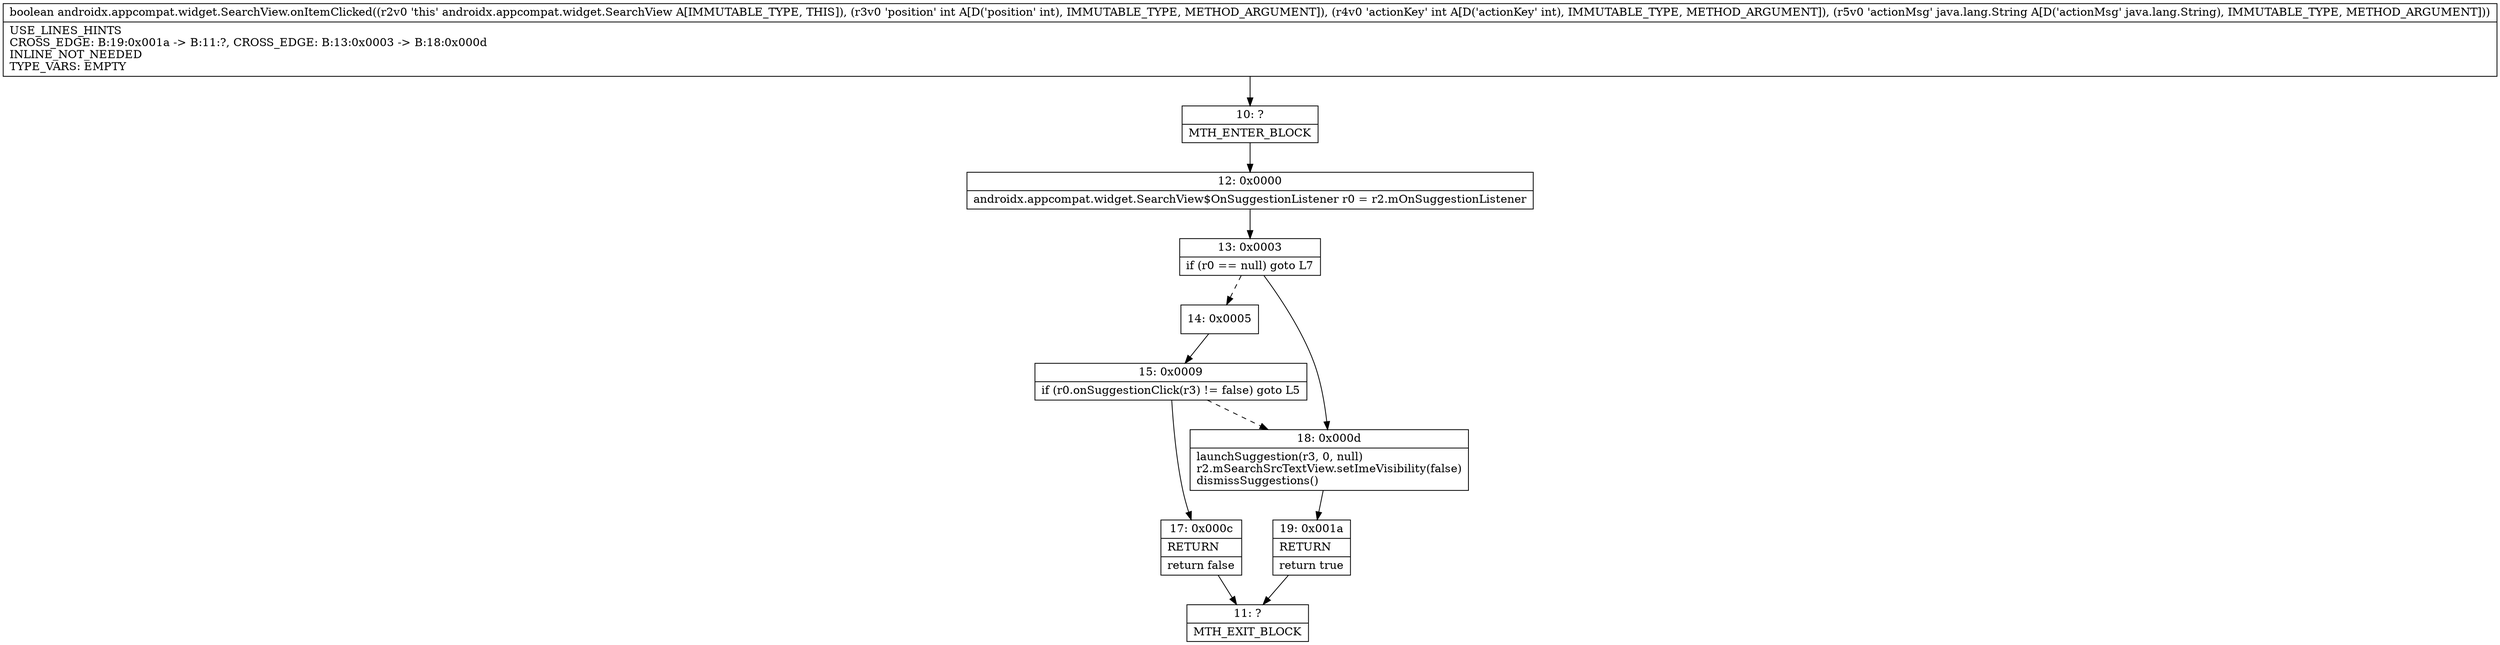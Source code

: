 digraph "CFG forandroidx.appcompat.widget.SearchView.onItemClicked(IILjava\/lang\/String;)Z" {
Node_10 [shape=record,label="{10\:\ ?|MTH_ENTER_BLOCK\l}"];
Node_12 [shape=record,label="{12\:\ 0x0000|androidx.appcompat.widget.SearchView$OnSuggestionListener r0 = r2.mOnSuggestionListener\l}"];
Node_13 [shape=record,label="{13\:\ 0x0003|if (r0 == null) goto L7\l}"];
Node_14 [shape=record,label="{14\:\ 0x0005}"];
Node_15 [shape=record,label="{15\:\ 0x0009|if (r0.onSuggestionClick(r3) != false) goto L5\l}"];
Node_17 [shape=record,label="{17\:\ 0x000c|RETURN\l|return false\l}"];
Node_11 [shape=record,label="{11\:\ ?|MTH_EXIT_BLOCK\l}"];
Node_18 [shape=record,label="{18\:\ 0x000d|launchSuggestion(r3, 0, null)\lr2.mSearchSrcTextView.setImeVisibility(false)\ldismissSuggestions()\l}"];
Node_19 [shape=record,label="{19\:\ 0x001a|RETURN\l|return true\l}"];
MethodNode[shape=record,label="{boolean androidx.appcompat.widget.SearchView.onItemClicked((r2v0 'this' androidx.appcompat.widget.SearchView A[IMMUTABLE_TYPE, THIS]), (r3v0 'position' int A[D('position' int), IMMUTABLE_TYPE, METHOD_ARGUMENT]), (r4v0 'actionKey' int A[D('actionKey' int), IMMUTABLE_TYPE, METHOD_ARGUMENT]), (r5v0 'actionMsg' java.lang.String A[D('actionMsg' java.lang.String), IMMUTABLE_TYPE, METHOD_ARGUMENT]))  | USE_LINES_HINTS\lCROSS_EDGE: B:19:0x001a \-\> B:11:?, CROSS_EDGE: B:13:0x0003 \-\> B:18:0x000d\lINLINE_NOT_NEEDED\lTYPE_VARS: EMPTY\l}"];
MethodNode -> Node_10;Node_10 -> Node_12;
Node_12 -> Node_13;
Node_13 -> Node_14[style=dashed];
Node_13 -> Node_18;
Node_14 -> Node_15;
Node_15 -> Node_17;
Node_15 -> Node_18[style=dashed];
Node_17 -> Node_11;
Node_18 -> Node_19;
Node_19 -> Node_11;
}

